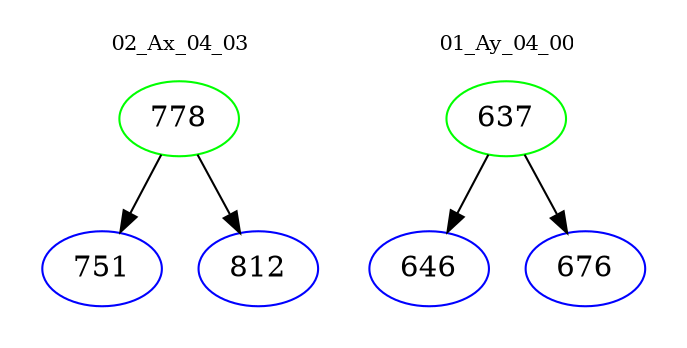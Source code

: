 digraph{
subgraph cluster_0 {
color = white
label = "02_Ax_04_03";
fontsize=10;
T0_778 [label="778", color="green"]
T0_778 -> T0_751 [color="black"]
T0_751 [label="751", color="blue"]
T0_778 -> T0_812 [color="black"]
T0_812 [label="812", color="blue"]
}
subgraph cluster_1 {
color = white
label = "01_Ay_04_00";
fontsize=10;
T1_637 [label="637", color="green"]
T1_637 -> T1_646 [color="black"]
T1_646 [label="646", color="blue"]
T1_637 -> T1_676 [color="black"]
T1_676 [label="676", color="blue"]
}
}
